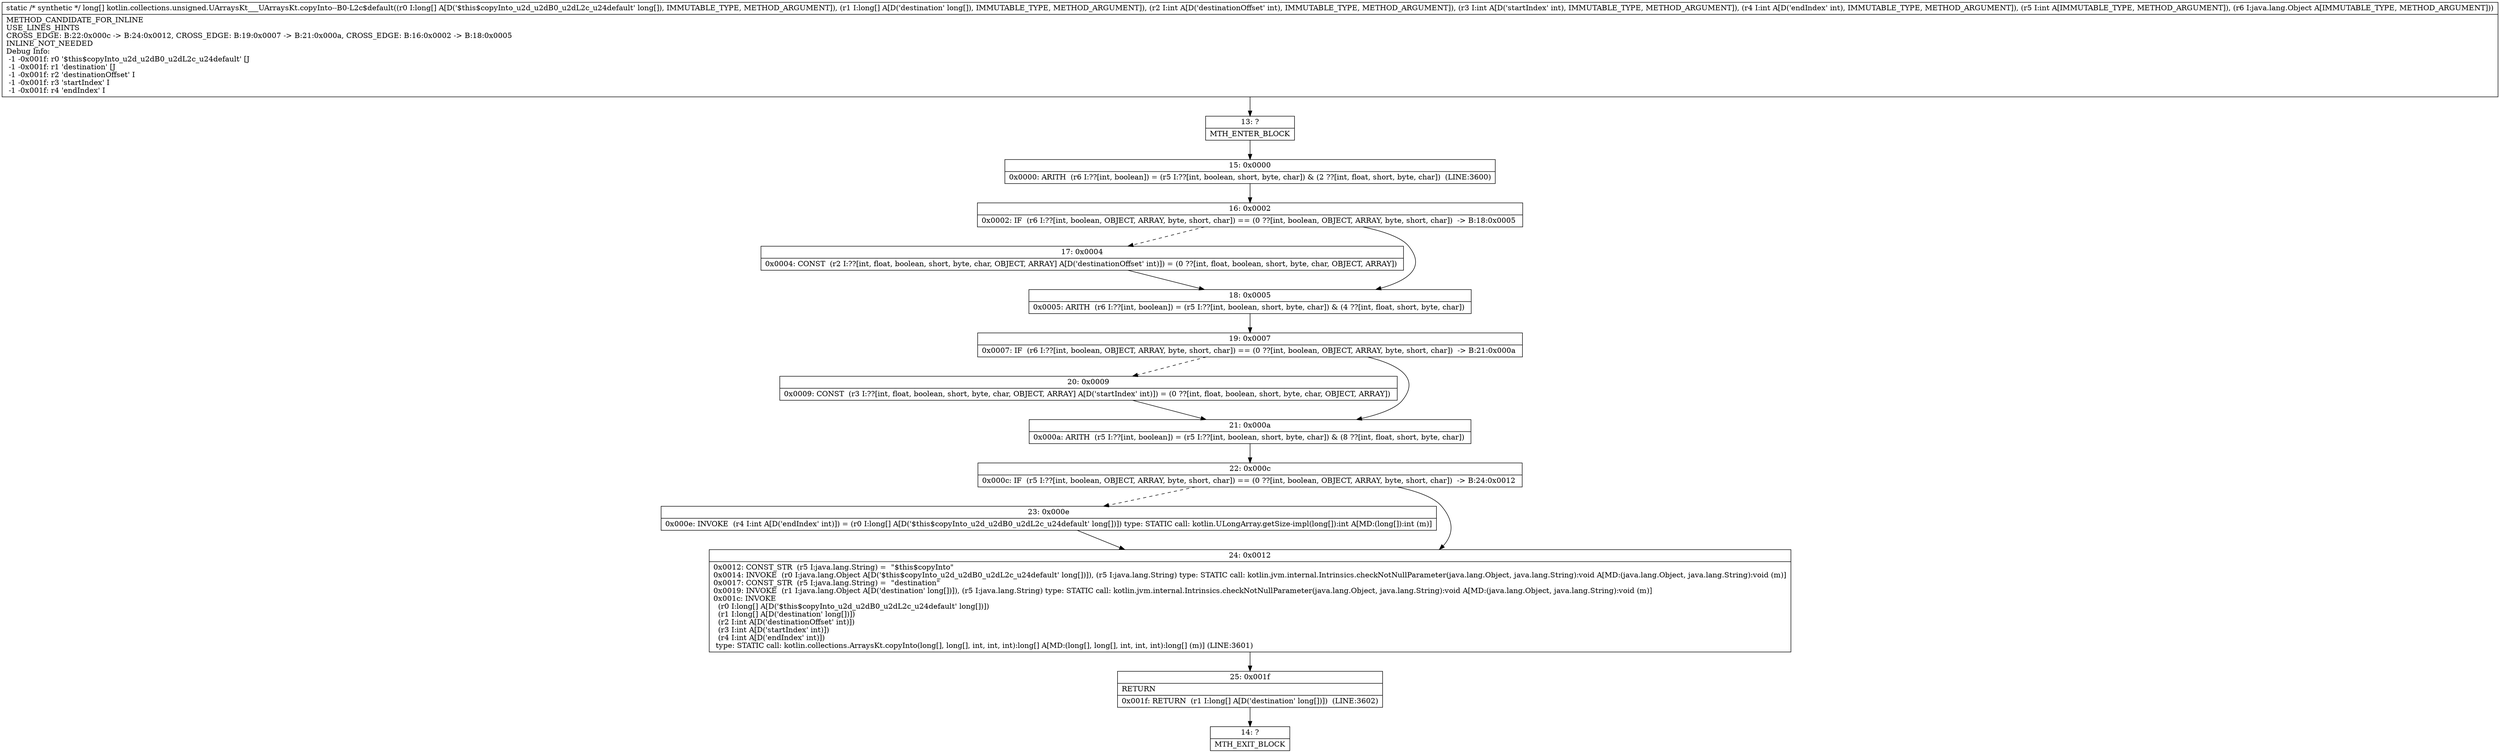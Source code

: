 digraph "CFG forkotlin.collections.unsigned.UArraysKt___UArraysKt.copyInto\-\-B0\-L2c$default([J[JIIIILjava\/lang\/Object;)[J" {
Node_13 [shape=record,label="{13\:\ ?|MTH_ENTER_BLOCK\l}"];
Node_15 [shape=record,label="{15\:\ 0x0000|0x0000: ARITH  (r6 I:??[int, boolean]) = (r5 I:??[int, boolean, short, byte, char]) & (2 ??[int, float, short, byte, char])  (LINE:3600)\l}"];
Node_16 [shape=record,label="{16\:\ 0x0002|0x0002: IF  (r6 I:??[int, boolean, OBJECT, ARRAY, byte, short, char]) == (0 ??[int, boolean, OBJECT, ARRAY, byte, short, char])  \-\> B:18:0x0005 \l}"];
Node_17 [shape=record,label="{17\:\ 0x0004|0x0004: CONST  (r2 I:??[int, float, boolean, short, byte, char, OBJECT, ARRAY] A[D('destinationOffset' int)]) = (0 ??[int, float, boolean, short, byte, char, OBJECT, ARRAY]) \l}"];
Node_18 [shape=record,label="{18\:\ 0x0005|0x0005: ARITH  (r6 I:??[int, boolean]) = (r5 I:??[int, boolean, short, byte, char]) & (4 ??[int, float, short, byte, char]) \l}"];
Node_19 [shape=record,label="{19\:\ 0x0007|0x0007: IF  (r6 I:??[int, boolean, OBJECT, ARRAY, byte, short, char]) == (0 ??[int, boolean, OBJECT, ARRAY, byte, short, char])  \-\> B:21:0x000a \l}"];
Node_20 [shape=record,label="{20\:\ 0x0009|0x0009: CONST  (r3 I:??[int, float, boolean, short, byte, char, OBJECT, ARRAY] A[D('startIndex' int)]) = (0 ??[int, float, boolean, short, byte, char, OBJECT, ARRAY]) \l}"];
Node_21 [shape=record,label="{21\:\ 0x000a|0x000a: ARITH  (r5 I:??[int, boolean]) = (r5 I:??[int, boolean, short, byte, char]) & (8 ??[int, float, short, byte, char]) \l}"];
Node_22 [shape=record,label="{22\:\ 0x000c|0x000c: IF  (r5 I:??[int, boolean, OBJECT, ARRAY, byte, short, char]) == (0 ??[int, boolean, OBJECT, ARRAY, byte, short, char])  \-\> B:24:0x0012 \l}"];
Node_23 [shape=record,label="{23\:\ 0x000e|0x000e: INVOKE  (r4 I:int A[D('endIndex' int)]) = (r0 I:long[] A[D('$this$copyInto_u2d_u2dB0_u2dL2c_u24default' long[])]) type: STATIC call: kotlin.ULongArray.getSize\-impl(long[]):int A[MD:(long[]):int (m)]\l}"];
Node_24 [shape=record,label="{24\:\ 0x0012|0x0012: CONST_STR  (r5 I:java.lang.String) =  \"$this$copyInto\" \l0x0014: INVOKE  (r0 I:java.lang.Object A[D('$this$copyInto_u2d_u2dB0_u2dL2c_u24default' long[])]), (r5 I:java.lang.String) type: STATIC call: kotlin.jvm.internal.Intrinsics.checkNotNullParameter(java.lang.Object, java.lang.String):void A[MD:(java.lang.Object, java.lang.String):void (m)]\l0x0017: CONST_STR  (r5 I:java.lang.String) =  \"destination\" \l0x0019: INVOKE  (r1 I:java.lang.Object A[D('destination' long[])]), (r5 I:java.lang.String) type: STATIC call: kotlin.jvm.internal.Intrinsics.checkNotNullParameter(java.lang.Object, java.lang.String):void A[MD:(java.lang.Object, java.lang.String):void (m)]\l0x001c: INVOKE  \l  (r0 I:long[] A[D('$this$copyInto_u2d_u2dB0_u2dL2c_u24default' long[])])\l  (r1 I:long[] A[D('destination' long[])])\l  (r2 I:int A[D('destinationOffset' int)])\l  (r3 I:int A[D('startIndex' int)])\l  (r4 I:int A[D('endIndex' int)])\l type: STATIC call: kotlin.collections.ArraysKt.copyInto(long[], long[], int, int, int):long[] A[MD:(long[], long[], int, int, int):long[] (m)] (LINE:3601)\l}"];
Node_25 [shape=record,label="{25\:\ 0x001f|RETURN\l|0x001f: RETURN  (r1 I:long[] A[D('destination' long[])])  (LINE:3602)\l}"];
Node_14 [shape=record,label="{14\:\ ?|MTH_EXIT_BLOCK\l}"];
MethodNode[shape=record,label="{static \/* synthetic *\/ long[] kotlin.collections.unsigned.UArraysKt___UArraysKt.copyInto\-\-B0\-L2c$default((r0 I:long[] A[D('$this$copyInto_u2d_u2dB0_u2dL2c_u24default' long[]), IMMUTABLE_TYPE, METHOD_ARGUMENT]), (r1 I:long[] A[D('destination' long[]), IMMUTABLE_TYPE, METHOD_ARGUMENT]), (r2 I:int A[D('destinationOffset' int), IMMUTABLE_TYPE, METHOD_ARGUMENT]), (r3 I:int A[D('startIndex' int), IMMUTABLE_TYPE, METHOD_ARGUMENT]), (r4 I:int A[D('endIndex' int), IMMUTABLE_TYPE, METHOD_ARGUMENT]), (r5 I:int A[IMMUTABLE_TYPE, METHOD_ARGUMENT]), (r6 I:java.lang.Object A[IMMUTABLE_TYPE, METHOD_ARGUMENT]))  | METHOD_CANDIDATE_FOR_INLINE\lUSE_LINES_HINTS\lCROSS_EDGE: B:22:0x000c \-\> B:24:0x0012, CROSS_EDGE: B:19:0x0007 \-\> B:21:0x000a, CROSS_EDGE: B:16:0x0002 \-\> B:18:0x0005\lINLINE_NOT_NEEDED\lDebug Info:\l  \-1 \-0x001f: r0 '$this$copyInto_u2d_u2dB0_u2dL2c_u24default' [J\l  \-1 \-0x001f: r1 'destination' [J\l  \-1 \-0x001f: r2 'destinationOffset' I\l  \-1 \-0x001f: r3 'startIndex' I\l  \-1 \-0x001f: r4 'endIndex' I\l}"];
MethodNode -> Node_13;Node_13 -> Node_15;
Node_15 -> Node_16;
Node_16 -> Node_17[style=dashed];
Node_16 -> Node_18;
Node_17 -> Node_18;
Node_18 -> Node_19;
Node_19 -> Node_20[style=dashed];
Node_19 -> Node_21;
Node_20 -> Node_21;
Node_21 -> Node_22;
Node_22 -> Node_23[style=dashed];
Node_22 -> Node_24;
Node_23 -> Node_24;
Node_24 -> Node_25;
Node_25 -> Node_14;
}

